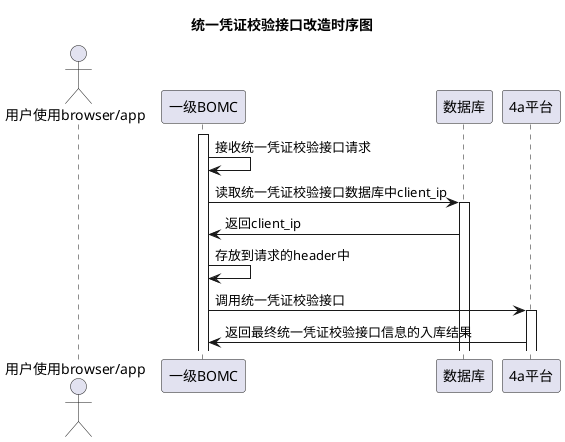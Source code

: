 @startuml
title 	统一凭证校验接口改造时序图

actor "用户使用browser/app"
participant "一级BOMC" as A
participant "数据库" as B
participant "4a平台" as C

activate A

A   -> A:接收统一凭证校验接口请求

A   -> B:读取统一凭证校验接口数据库中client_ip
activate B
B   -> A:返回client_ip
A   -> A:存放到请求的header中

A   -> C :调用统一凭证校验接口
activate C
C   -> A :返回最终统一凭证校验接口信息的入库结果
@enduml